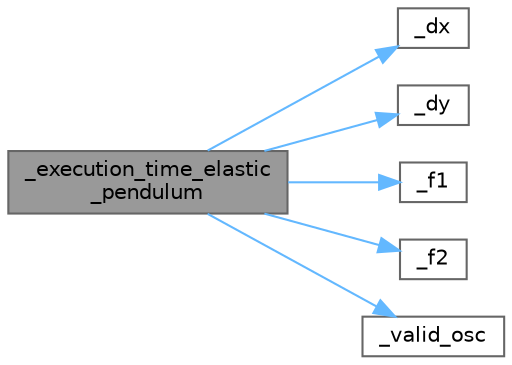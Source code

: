 digraph "_execution_time_elastic_pendulum"
{
 // LATEX_PDF_SIZE
  bgcolor="transparent";
  edge [fontname=Helvetica,fontsize=10,labelfontname=Helvetica,labelfontsize=10];
  node [fontname=Helvetica,fontsize=10,shape=box,height=0.2,width=0.4];
  rankdir="LR";
  Node1 [id="Node000001",label="_execution_time_elastic\l_pendulum",height=0.2,width=0.4,color="gray40", fillcolor="grey60", style="filled", fontcolor="black",tooltip="This function calculates the execution time of simulating the motion of (elastic pendulum/2D-spring/s..."];
  Node1 -> Node2 [id="edge1_Node000001_Node000002",color="steelblue1",style="solid",tooltip=" "];
  Node2 [id="Node000002",label="_dx",height=0.2,width=0.4,color="grey40", fillcolor="white", style="filled",URL="$utils_8c.html#a8b1620365d3de409f889374462d3cf53",tooltip=" "];
  Node1 -> Node3 [id="edge2_Node000001_Node000003",color="steelblue1",style="solid",tooltip=" "];
  Node3 [id="Node000003",label="_dy",height=0.2,width=0.4,color="grey40", fillcolor="white", style="filled",URL="$utils_8c.html#ad5ad8a1874b84c85772c1e496f5b0ce8",tooltip=" "];
  Node1 -> Node4 [id="edge3_Node000001_Node000004",color="steelblue1",style="solid",tooltip=" "];
  Node4 [id="Node000004",label="_f1",height=0.2,width=0.4,color="grey40", fillcolor="white", style="filled",URL="$utils_8c.html#a862387326aafe9264ddddee4f9fcb064",tooltip=" "];
  Node1 -> Node5 [id="edge4_Node000001_Node000005",color="steelblue1",style="solid",tooltip=" "];
  Node5 [id="Node000005",label="_f2",height=0.2,width=0.4,color="grey40", fillcolor="white", style="filled",URL="$utils_8c.html#a2b57fca272f5770b76a681144aff099b",tooltip=" "];
  Node1 -> Node6 [id="edge5_Node000001_Node000006",color="steelblue1",style="solid",tooltip=" "];
  Node6 [id="Node000006",label="_valid_osc",height=0.2,width=0.4,color="grey40", fillcolor="white", style="filled",URL="$utils_8c.html#a3a8c7c54bec29f705c3548852c58fc05",tooltip=" "];
}
